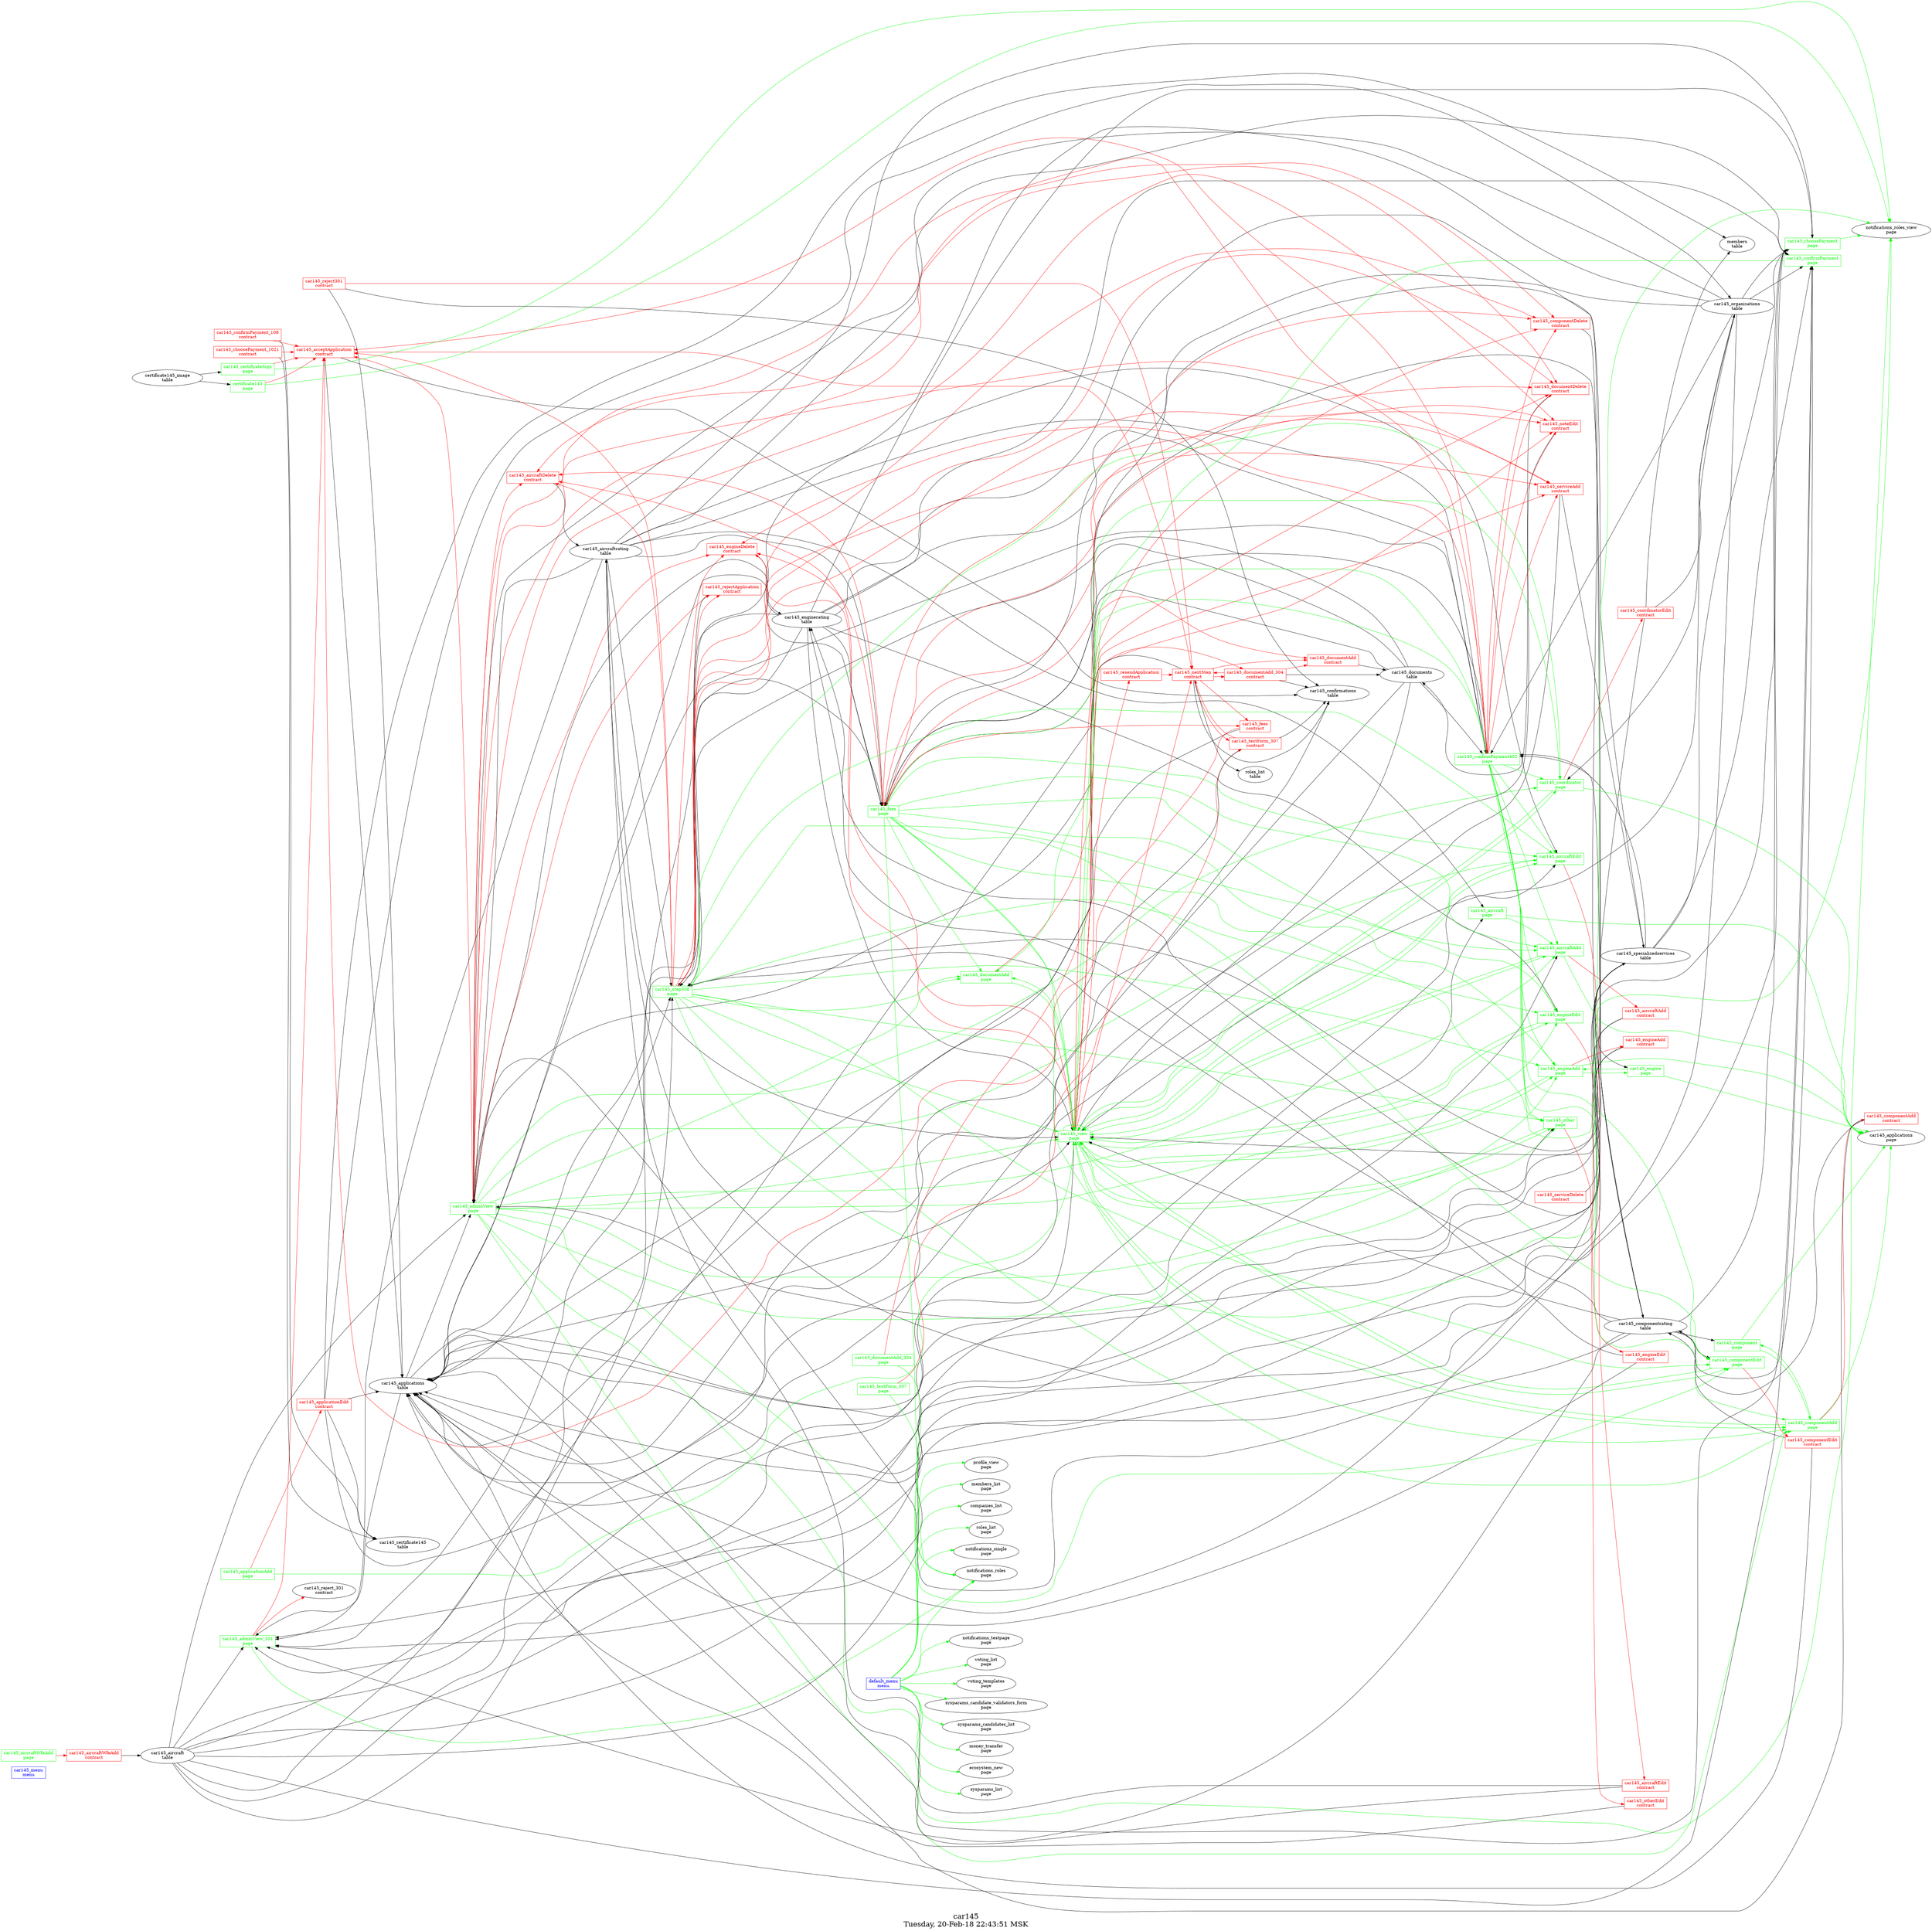 digraph G {
fontsize="24.0";
label="car145\nTuesday, 20-Feb-18 22:43:51 MSK";
nojustify=true;
ordering=out;
rankdir=LR;
size="30";
"car145_menu\nmenu" [color=blue, fontcolor=blue, group=menus, shape=record];
"default_menu\nmenu" -> "profile_view\npage"  [ color=green ]
"default_menu\nmenu" -> "members_list\npage"  [ color=green ]
"default_menu\nmenu" -> "companies_list\npage"  [ color=green ]
"default_menu\nmenu" -> "roles_list\npage"  [ color=green ]
"default_menu\nmenu" -> "notifications_single\npage"  [ color=green ]
"default_menu\nmenu" -> "notifications_roles\npage"  [ color=green ]
"default_menu\nmenu" -> "notifications_testpage\npage"  [ color=green ]
"default_menu\nmenu" -> "voting_list\npage"  [ color=green ]
"default_menu\nmenu" -> "voting_templates\npage"  [ color=green ]
"default_menu\nmenu" -> "sysparams_candidate_validators_form\npage"  [ color=green ]
"default_menu\nmenu" -> "sysparams_candidates_list\npage"  [ color=green ]
"default_menu\nmenu" -> "money_transfer\npage"  [ color=green ]
"default_menu\nmenu" -> "ecosystem_new\npage"  [ color=green ]
"default_menu\nmenu" -> "sysparams_list\npage"  [ color=green ]
"default_menu\nmenu" [color=blue, fontcolor=blue, group=menus, shape=record];
"car145_adminView\npage" -> "car145_aircraftDelete\ncontract"  [ color=red ]
"car145_adminView\npage" -> "car145_engineDelete\ncontract"  [ color=red ]
"car145_adminView\npage" -> "car145_componentDelete\ncontract"  [ color=red ]
"car145_adminView\npage" -> "car145_serviceAdd\ncontract"  [ color=red ]
"car145_adminView\npage" -> "car145_documentDelete\ncontract"  [ color=red ]
"car145_adminView\npage" -> "car145_noteEdit\ncontract"  [ color=red ]
"car145_adminView\npage" -> "car145_acceptApplication\ncontract"  [ color=red ]
"car145_adminView\npage" -> "car145_rejectApplication\ncontract"  [ color=red ]
"car145_applications\ntable" -> "car145_adminView\npage"  [ color="" ]
"car145_organizations\ntable" -> "car145_adminView\npage"  [ color="" ]
"car145_aircraftrating\ntable" -> "car145_adminView\npage"  [ color="" ]
"car145_aircraft\ntable" -> "car145_adminView\npage"  [ color="" ]
"car145_enginerating\ntable" -> "car145_adminView\npage"  [ color="" ]
"car145_componentrating\ntable" -> "car145_adminView\npage"  [ color="" ]
"car145_specializedservices\ntable" -> "car145_adminView\npage"  [ color="" ]
"car145_documents\ntable" -> "car145_adminView\npage"  [ color="" ]
"car145_adminView\npage" -> "car145_coordinator\npage"  [ color=green ]
"car145_adminView\npage" -> "car145_aircraftEdit\npage"  [ color=green ]
"car145_adminView\npage" -> "car145_aircraftAdd\npage"  [ color=green ]
"car145_adminView\npage" -> "car145_engineEdit\npage"  [ color=green ]
"car145_adminView\npage" -> "car145_engineAdd\npage"  [ color=green ]
"car145_adminView\npage" -> "car145_componentEdit\npage"  [ color=green ]
"car145_adminView\npage" -> "car145_componentAdd\npage"  [ color=green ]
"car145_adminView\npage" -> "car145_view\npage"  [ color=green ]
"car145_adminView\npage" -> "car145_other\npage"  [ color=green ]
"car145_adminView\npage" -> "car145_documentAdd\npage"  [ color=green ]
"car145_adminView\npage" -> "notifications_roles_view\npage"  [ color=green ]
"car145_adminView\npage" [color=green, fontcolor=green, group=pages, shape=record];
"car145_adminView_301\npage" -> "car145_acceptApplication\ncontract"  [ color=red ]
"car145_adminView_301\npage" -> "car145_reject_301\ncontract"  [ color=red ]
"car145_applications\ntable" -> "car145_adminView_301\npage"  [ color="" ]
"car145_organizations\ntable" -> "car145_adminView_301\npage"  [ color="" ]
"car145_aircraftrating\ntable" -> "car145_adminView_301\npage"  [ color="" ]
"car145_aircraft\ntable" -> "car145_adminView_301\npage"  [ color="" ]
"car145_enginerating\ntable" -> "car145_adminView_301\npage"  [ color="" ]
"car145_componentrating\ntable" -> "car145_adminView_301\npage"  [ color="" ]
"car145_specializedservices\ntable" -> "car145_adminView_301\npage"  [ color="" ]
"car145_documents\ntable" -> "car145_adminView_301\npage"  [ color="" ]
"car145_adminView_301\npage" -> "notifications_roles\npage"  [ color=green ]
"car145_adminView_301\npage" [color=green, fontcolor=green, group=pages, shape=record];
"car145_aircraftrating\ntable" -> "car145_aircraft\npage"  [ color="" ]
"car145_aircraft\ntable" -> "car145_aircraft\npage"  [ color="" ]
"car145_aircraft\npage" -> "car145_applications\npage"  [ color=green ]
"car145_aircraft\npage" -> "car145_aircraftAdd\npage"  [ color=green ]
"car145_aircraft\npage" [color=green, fontcolor=green, group=pages, shape=record];
"car145_aircraftAdd\npage" -> "car145_aircraftAdd\ncontract"  [ color=red ]
"car145_aircraft\ntable" -> "car145_aircraftAdd\npage"  [ color="" ]
"car145_aircraftAdd\npage" -> "car145_applications\npage"  [ color=green ]
"car145_aircraftAdd\npage" -> "car145_view\npage"  [ color=green ]
"car145_aircraftAdd\npage" [color=green, fontcolor=green, group=pages, shape=record];
"car145_aircraftEdit\npage" -> "car145_aircraftEdit\ncontract"  [ color=red ]
"car145_aircraftrating\ntable" -> "car145_aircraftEdit\npage"  [ color="" ]
"car145_aircraft\ntable" -> "car145_aircraftEdit\npage"  [ color="" ]
"car145_aircraftEdit\npage" -> "car145_view\npage"  [ color=green ]
"car145_aircraftEdit\npage" [color=green, fontcolor=green, group=pages, shape=record];
"car145_aircraftWfeAdd\npage" -> "car145_aircraftWfeAdd\ncontract"  [ color=red ]
"car145_aircraftWfeAdd\npage" [color=green, fontcolor=green, group=pages, shape=record];
"car145_applicationAdd\npage" -> "car145_applicationEdit\ncontract"  [ color=red ]
"car145_applicationAdd\npage" -> "car145_view\npage"  [ color=green ]
"car145_applicationAdd\npage" [color=green, fontcolor=green, group=pages, shape=record];
"car145_certificateSign\npage" -> "car145_acceptApplication\ncontract"  [ color=red ]
"certificate145_image\ntable" -> "car145_certificateSign\npage"  [ color="" ]
"car145_certificateSign\npage" -> "notifications_roles_view\npage"  [ color=green ]
"car145_certificateSign\npage" [color=green, fontcolor=green, group=pages, shape=record];
"car145_applications\ntable" -> "car145_choosePayment\npage"  [ color="" ]
"car145_organizations\ntable" -> "car145_choosePayment\npage"  [ color="" ]
"car145_aircraftrating\ntable" -> "car145_choosePayment\npage"  [ color="" ]
"car145_aircraft\ntable" -> "car145_choosePayment\npage"  [ color="" ]
"car145_enginerating\ntable" -> "car145_choosePayment\npage"  [ color="" ]
"car145_componentrating\ntable" -> "car145_choosePayment\npage"  [ color="" ]
"car145_specializedservices\ntable" -> "car145_choosePayment\npage"  [ color="" ]
"car145_choosePayment\npage" -> "notifications_roles_view\npage"  [ color=green ]
"car145_choosePayment\npage" [color=green, fontcolor=green, group=pages, shape=record];
"car145_componentrating\ntable" -> "car145_component\npage"  [ color="" ]
"car145_component\npage" -> "car145_applications\npage"  [ color=green ]
"car145_component\npage" -> "car145_componentAdd\npage"  [ color=green ]
"car145_component\npage" [color=green, fontcolor=green, group=pages, shape=record];
"car145_componentAdd\npage" -> "car145_componentAdd\ncontract"  [ color=red ]
"car145_componentAdd\npage" -> "car145_applications\npage"  [ color=green ]
"car145_componentAdd\npage" -> "car145_component\npage"  [ color=green ]
"car145_componentAdd\npage" -> "car145_view\npage"  [ color=green ]
"car145_componentAdd\npage" [color=green, fontcolor=green, group=pages, shape=record];
"car145_componentEdit\npage" -> "car145_componentEdit\ncontract"  [ color=red ]
"car145_componentrating\ntable" -> "car145_componentEdit\npage"  [ color="" ]
"car145_componentEdit\npage" -> "car145_view\npage"  [ color=green ]
"car145_componentEdit\npage" [color=green, fontcolor=green, group=pages, shape=record];
"car145_applications\ntable" -> "car145_confirmPayment\npage"  [ color="" ]
"car145_organizations\ntable" -> "car145_confirmPayment\npage"  [ color="" ]
"car145_aircraftrating\ntable" -> "car145_confirmPayment\npage"  [ color="" ]
"car145_aircraft\ntable" -> "car145_confirmPayment\npage"  [ color="" ]
"car145_enginerating\ntable" -> "car145_confirmPayment\npage"  [ color="" ]
"car145_componentrating\ntable" -> "car145_confirmPayment\npage"  [ color="" ]
"car145_specializedservices\ntable" -> "car145_confirmPayment\npage"  [ color="" ]
"car145_confirmPayment\npage" -> "car145_view\npage"  [ color=green ]
"car145_confirmPayment\npage" [color=green, fontcolor=green, group=pages, shape=record];
"car145_confirmPayment402\npage" -> "car145_aircraftDelete\ncontract"  [ color=red ]
"car145_confirmPayment402\npage" -> "car145_engineDelete\ncontract"  [ color=red ]
"car145_confirmPayment402\npage" -> "car145_componentDelete\ncontract"  [ color=red ]
"car145_confirmPayment402\npage" -> "car145_serviceAdd\ncontract"  [ color=red ]
"car145_confirmPayment402\npage" -> "car145_documentDelete\ncontract"  [ color=red ]
"car145_confirmPayment402\npage" -> "car145_noteEdit\ncontract"  [ color=red ]
"car145_confirmPayment402\npage" -> "car145_acceptApplication\ncontract"  [ color=red ]
"car145_applications\ntable" -> "car145_confirmPayment402\npage"  [ color="" ]
"car145_organizations\ntable" -> "car145_confirmPayment402\npage"  [ color="" ]
"car145_aircraftrating\ntable" -> "car145_confirmPayment402\npage"  [ color="" ]
"car145_aircraft\ntable" -> "car145_confirmPayment402\npage"  [ color="" ]
"car145_enginerating\ntable" -> "car145_confirmPayment402\npage"  [ color="" ]
"car145_componentrating\ntable" -> "car145_confirmPayment402\npage"  [ color="" ]
"car145_specializedservices\ntable" -> "car145_confirmPayment402\npage"  [ color="" ]
"car145_documents\ntable" -> "car145_confirmPayment402\npage"  [ color="" ]
"car145_confirmPayment402\npage" -> "car145_coordinator\npage"  [ color=green ]
"car145_confirmPayment402\npage" -> "car145_aircraftEdit\npage"  [ color=green ]
"car145_confirmPayment402\npage" -> "car145_aircraftAdd\npage"  [ color=green ]
"car145_confirmPayment402\npage" -> "car145_engineEdit\npage"  [ color=green ]
"car145_confirmPayment402\npage" -> "car145_engineAdd\npage"  [ color=green ]
"car145_confirmPayment402\npage" -> "car145_componentEdit\npage"  [ color=green ]
"car145_confirmPayment402\npage" -> "car145_componentAdd\npage"  [ color=green ]
"car145_confirmPayment402\npage" -> "car145_view\npage"  [ color=green ]
"car145_confirmPayment402\npage" -> "car145_other\npage"  [ color=green ]
"car145_confirmPayment402\npage" -> "car145_documentAdd\npage"  [ color=green ]
"car145_confirmPayment402\npage" -> "notifications_roles_view\npage"  [ color=green ]
"car145_confirmPayment402\npage" [color=green, fontcolor=green, group=pages, shape=record];
"car145_coordinator\npage" -> "car145_coordinatorEdit\ncontract"  [ color=red ]
"car145_organizations\ntable" -> "car145_coordinator\npage"  [ color="" ]
"car145_coordinator\npage" -> "car145_applications\npage"  [ color=green ]
"car145_coordinator\npage" -> "car145_view\npage"  [ color=green ]
"car145_coordinator\npage" [color=green, fontcolor=green, group=pages, shape=record];
"car145_documentAdd\npage" -> "car145_documentAdd\ncontract"  [ color=red ]
"car145_documentAdd\npage" -> "car145_view\npage"  [ color=green ]
"car145_documentAdd\npage" [color=green, fontcolor=green, group=pages, shape=record];
"car145_documentAdd_304\npage" -> "car145_documentAdd_304\ncontract"  [ color=red ]
"car145_documentAdd_304\npage" -> "notifications_roles\npage"  [ color=green ]
"car145_documentAdd_304\npage" [color=green, fontcolor=green, group=pages, shape=record];
"car145_enginerating\ntable" -> "car145_engine\npage"  [ color="" ]
"car145_engine\npage" -> "car145_applications\npage"  [ color=green ]
"car145_engine\npage" -> "car145_engineAdd\npage"  [ color=green ]
"car145_engine\npage" [color=green, fontcolor=green, group=pages, shape=record];
"car145_engineAdd\npage" -> "car145_engineAdd\ncontract"  [ color=red ]
"car145_engineAdd\npage" -> "car145_applications\npage"  [ color=green ]
"car145_engineAdd\npage" -> "car145_engine\npage"  [ color=green ]
"car145_engineAdd\npage" -> "car145_view\npage"  [ color=green ]
"car145_engineAdd\npage" [color=green, fontcolor=green, group=pages, shape=record];
"car145_engineEdit\npage" -> "car145_engineEdit\ncontract"  [ color=red ]
"car145_enginerating\ntable" -> "car145_engineEdit\npage"  [ color="" ]
"car145_engineEdit\npage" -> "car145_view\npage"  [ color=green ]
"car145_engineEdit\npage" [color=green, fontcolor=green, group=pages, shape=record];
"car145_fees\npage" -> "car145_aircraftDelete\ncontract"  [ color=red ]
"car145_fees\npage" -> "car145_engineDelete\ncontract"  [ color=red ]
"car145_fees\npage" -> "car145_componentDelete\ncontract"  [ color=red ]
"car145_fees\npage" -> "car145_serviceAdd\ncontract"  [ color=red ]
"car145_fees\npage" -> "car145_documentDelete\ncontract"  [ color=red ]
"car145_fees\npage" -> "car145_noteEdit\ncontract"  [ color=red ]
"car145_fees\npage" -> "car145_fees\ncontract"  [ color=red ]
"car145_applications\ntable" -> "car145_fees\npage"  [ color="" ]
"car145_organizations\ntable" -> "car145_fees\npage"  [ color="" ]
"car145_aircraftrating\ntable" -> "car145_fees\npage"  [ color="" ]
"car145_aircraft\ntable" -> "car145_fees\npage"  [ color="" ]
"car145_enginerating\ntable" -> "car145_fees\npage"  [ color="" ]
"car145_componentrating\ntable" -> "car145_fees\npage"  [ color="" ]
"car145_specializedservices\ntable" -> "car145_fees\npage"  [ color="" ]
"car145_documents\ntable" -> "car145_fees\npage"  [ color="" ]
"car145_fees\npage" -> "car145_coordinator\npage"  [ color=green ]
"car145_fees\npage" -> "car145_aircraftEdit\npage"  [ color=green ]
"car145_fees\npage" -> "car145_aircraftAdd\npage"  [ color=green ]
"car145_fees\npage" -> "car145_engineEdit\npage"  [ color=green ]
"car145_fees\npage" -> "car145_engineAdd\npage"  [ color=green ]
"car145_fees\npage" -> "car145_componentEdit\npage"  [ color=green ]
"car145_fees\npage" -> "car145_componentAdd\npage"  [ color=green ]
"car145_fees\npage" -> "car145_view\npage"  [ color=green ]
"car145_fees\npage" -> "car145_other\npage"  [ color=green ]
"car145_fees\npage" -> "car145_documentAdd\npage"  [ color=green ]
"car145_fees\npage" -> "notifications_roles\npage"  [ color=green ]
"car145_fees\npage" [color=green, fontcolor=green, group=pages, shape=record];
"car145_other\npage" -> "car145_otherEdit\ncontract"  [ color=red ]
"car145_applications\ntable" -> "car145_other\npage"  [ color="" ]
"car145_other\npage" -> "car145_view\npage"  [ color=green ]
"car145_other\npage" [color=green, fontcolor=green, group=pages, shape=record];
"car145_step308\npage" -> "car145_aircraftDelete\ncontract"  [ color=red ]
"car145_step308\npage" -> "car145_engineDelete\ncontract"  [ color=red ]
"car145_step308\npage" -> "car145_componentDelete\ncontract"  [ color=red ]
"car145_step308\npage" -> "car145_serviceAdd\ncontract"  [ color=red ]
"car145_step308\npage" -> "car145_documentDelete\ncontract"  [ color=red ]
"car145_step308\npage" -> "car145_noteEdit\ncontract"  [ color=red ]
"car145_step308\npage" -> "car145_acceptApplication\ncontract"  [ color=red ]
"car145_step308\npage" -> "car145_rejectApplication\ncontract"  [ color=red ]
"car145_applications\ntable" -> "car145_step308\npage"  [ color="" ]
"car145_organizations\ntable" -> "car145_step308\npage"  [ color="" ]
"car145_aircraftrating\ntable" -> "car145_step308\npage"  [ color="" ]
"car145_aircraft\ntable" -> "car145_step308\npage"  [ color="" ]
"car145_enginerating\ntable" -> "car145_step308\npage"  [ color="" ]
"car145_componentrating\ntable" -> "car145_step308\npage"  [ color="" ]
"car145_specializedservices\ntable" -> "car145_step308\npage"  [ color="" ]
"car145_documents\ntable" -> "car145_step308\npage"  [ color="" ]
"car145_step308\npage" -> "car145_coordinator\npage"  [ color=green ]
"car145_step308\npage" -> "car145_aircraftEdit\npage"  [ color=green ]
"car145_step308\npage" -> "car145_aircraftAdd\npage"  [ color=green ]
"car145_step308\npage" -> "car145_engineEdit\npage"  [ color=green ]
"car145_step308\npage" -> "car145_engineAdd\npage"  [ color=green ]
"car145_step308\npage" -> "car145_componentEdit\npage"  [ color=green ]
"car145_step308\npage" -> "car145_componentAdd\npage"  [ color=green ]
"car145_step308\npage" -> "car145_view\npage"  [ color=green ]
"car145_step308\npage" -> "car145_other\npage"  [ color=green ]
"car145_step308\npage" -> "car145_documentAdd\npage"  [ color=green ]
"car145_step308\npage" -> "notifications_roles_view\npage"  [ color=green ]
"car145_step308\npage" [color=green, fontcolor=green, group=pages, shape=record];
"car145_textForm_307\npage" -> "car145_textForm_307\ncontract"  [ color=red ]
"car145_textForm_307\npage" -> "notifications_roles\npage"  [ color=green ]
"car145_textForm_307\npage" [color=green, fontcolor=green, group=pages, shape=record];
"car145_view\npage" -> "car145_aircraftDelete\ncontract"  [ color=red ]
"car145_view\npage" -> "car145_engineDelete\ncontract"  [ color=red ]
"car145_view\npage" -> "car145_componentDelete\ncontract"  [ color=red ]
"car145_view\npage" -> "car145_serviceAdd\ncontract"  [ color=red ]
"car145_view\npage" -> "car145_documentDelete\ncontract"  [ color=red ]
"car145_view\npage" -> "car145_noteEdit\ncontract"  [ color=red ]
"car145_view\npage" -> "car145_resendApplication\ncontract"  [ color=red ]
"car145_view\npage" -> "car145_nextStep\ncontract"  [ color=red ]
"car145_applications\ntable" -> "car145_view\npage"  [ color="" ]
"car145_organizations\ntable" -> "car145_view\npage"  [ color="" ]
"car145_aircraftrating\ntable" -> "car145_view\npage"  [ color="" ]
"car145_aircraft\ntable" -> "car145_view\npage"  [ color="" ]
"car145_enginerating\ntable" -> "car145_view\npage"  [ color="" ]
"car145_componentrating\ntable" -> "car145_view\npage"  [ color="" ]
"car145_specializedservices\ntable" -> "car145_view\npage"  [ color="" ]
"car145_documents\ntable" -> "car145_view\npage"  [ color="" ]
"car145_view\npage" -> "car145_coordinator\npage"  [ color=green ]
"car145_view\npage" -> "car145_aircraftEdit\npage"  [ color=green ]
"car145_view\npage" -> "car145_aircraftAdd\npage"  [ color=green ]
"car145_view\npage" -> "car145_engineEdit\npage"  [ color=green ]
"car145_view\npage" -> "car145_engineAdd\npage"  [ color=green ]
"car145_view\npage" -> "car145_componentEdit\npage"  [ color=green ]
"car145_view\npage" -> "car145_componentAdd\npage"  [ color=green ]
"car145_view\npage" -> "car145_view\npage"  [ color=green ]
"car145_view\npage" -> "car145_other\npage"  [ color=green ]
"car145_view\npage" -> "car145_documentAdd\npage"  [ color=green ]
"car145_view\npage" [color=green, fontcolor=green, group=pages, shape=record];
"certificate145\npage" -> "car145_acceptApplication\ncontract"  [ color=red ]
"certificate145_image\ntable" -> "certificate145\npage"  [ color="" ]
"certificate145\npage" -> "notifications_roles_view\npage"  [ color=green ]
"certificate145\npage" [color=green, fontcolor=green, group=pages, shape=record];
"car145_acceptApplication\ncontract" -> "car145_nextStep\ncontract"  [ color=red ]
"car145_acceptApplication\ncontract" -> "car145_confirmations\ntable"  [ color="" ]
"car145_acceptApplication\ncontract" -> "car145_applications\ntable"  [ color="" ]
"car145_acceptApplication\ncontract" [color=red, fontcolor=red, group=contracts, shape=record];
"car145_aircraftAdd\ncontract" -> "car145_aircraftrating\ntable"  [ color="" ]
"car145_aircraftAdd\ncontract" -> "car145_applications\ntable"  [ color="" ]
"car145_aircraftAdd\ncontract" [color=red, fontcolor=red, group=contracts, shape=record];
"car145_aircraftDelete\ncontract" -> "car145_aircraftrating\ntable"  [ color="" ]
"car145_aircraftDelete\ncontract" [color=red, fontcolor=red, group=contracts, shape=record];
"car145_aircraftEdit\ncontract" -> "car145_aircraftrating\ntable"  [ color="" ]
"car145_aircraftEdit\ncontract" -> "car145_applications\ntable"  [ color="" ]
"car145_aircraftEdit\ncontract" [color=red, fontcolor=red, group=contracts, shape=record];
"car145_aircraftWfeAdd\ncontract" -> "car145_aircraft\ntable"  [ color="" ]
"car145_aircraftWfeAdd\ncontract" [color=red, fontcolor=red, group=contracts, shape=record];
"car145_applicationEdit\ncontract" -> "members\ntable"  [ color="" ]
"car145_applicationEdit\ncontract" -> "car145_organizations\ntable"  [ color="" ]
"car145_applicationEdit\ncontract" -> "car145_applications\ntable"  [ color="" ]
"car145_applicationEdit\ncontract" -> "car145_certificate145\ntable"  [ color="" ]
"car145_applicationEdit\ncontract" -> "car145_confirmations\ntable"  [ color="" ]
"car145_applicationEdit\ncontract" [color=red, fontcolor=red, group=contracts, shape=record];
"car145_choosePayment_1021\ncontract" -> "car145_acceptApplication\ncontract"  [ color=red ]
"car145_choosePayment_1021\ncontract" -> "car145_certificate145\ntable"  [ color="" ]
"car145_choosePayment_1021\ncontract" [color=red, fontcolor=red, group=contracts, shape=record];
"car145_componentAdd\ncontract" -> "car145_componentrating\ntable"  [ color="" ]
"car145_componentAdd\ncontract" -> "car145_applications\ntable"  [ color="" ]
"car145_componentAdd\ncontract" [color=red, fontcolor=red, group=contracts, shape=record];
"car145_componentDelete\ncontract" -> "car145_componentrating\ntable"  [ color="" ]
"car145_componentDelete\ncontract" [color=red, fontcolor=red, group=contracts, shape=record];
"car145_componentEdit\ncontract" -> "car145_componentrating\ntable"  [ color="" ]
"car145_componentEdit\ncontract" -> "car145_applications\ntable"  [ color="" ]
"car145_componentEdit\ncontract" [color=red, fontcolor=red, group=contracts, shape=record];
"car145_confirmPayment_106\ncontract" -> "car145_acceptApplication\ncontract"  [ color=red ]
"car145_confirmPayment_106\ncontract" -> "car145_certificate145\ntable"  [ color="" ]
"car145_confirmPayment_106\ncontract" [color=red, fontcolor=red, group=contracts, shape=record];
"car145_coordinatorEdit\ncontract" -> "members\ntable"  [ color="" ]
"car145_coordinatorEdit\ncontract" -> "car145_organizations\ntable"  [ color="" ]
"car145_coordinatorEdit\ncontract" -> "car145_applications\ntable"  [ color="" ]
"car145_coordinatorEdit\ncontract" [color=red, fontcolor=red, group=contracts, shape=record];
"car145_documentAdd\ncontract" -> "car145_documents\ntable"  [ color="" ]
"car145_documentAdd\ncontract" [color=red, fontcolor=red, group=contracts, shape=record];
"car145_documentAdd_304\ncontract" -> "car145_documentAdd\ncontract"  [ color=red ]
"car145_documentAdd_304\ncontract" -> "car145_nextStep\ncontract"  [ color=red ]
"car145_documentAdd_304\ncontract" -> "car145_documents\ntable"  [ color="" ]
"car145_documentAdd_304\ncontract" -> "car145_confirmations\ntable"  [ color="" ]
"car145_documentAdd_304\ncontract" [color=red, fontcolor=red, group=contracts, shape=record];
"car145_documentDelete\ncontract" -> "car145_documents\ntable"  [ color="" ]
"car145_documentDelete\ncontract" [color=red, fontcolor=red, group=contracts, shape=record];
"car145_engineAdd\ncontract" -> "car145_enginerating\ntable"  [ color="" ]
"car145_engineAdd\ncontract" -> "car145_applications\ntable"  [ color="" ]
"car145_engineAdd\ncontract" [color=red, fontcolor=red, group=contracts, shape=record];
"car145_engineDelete\ncontract" -> "car145_enginerating\ntable"  [ color="" ]
"car145_engineDelete\ncontract" [color=red, fontcolor=red, group=contracts, shape=record];
"car145_engineEdit\ncontract" -> "car145_enginerating\ntable"  [ color="" ]
"car145_engineEdit\ncontract" -> "car145_applications\ntable"  [ color="" ]
"car145_engineEdit\ncontract" [color=red, fontcolor=red, group=contracts, shape=record];
"car145_fees\ncontract" -> "car145_acceptApplication\ncontract"  [ color=red ]
"car145_fees\ncontract" -> "car145_applications\ntable"  [ color="" ]
"car145_fees\ncontract" [color=red, fontcolor=red, group=contracts, shape=record];
"car145_nextStep\ncontract" -> "car145_documentAdd\ncontract"  [ color=red ]
"car145_nextStep\ncontract" -> "car145_documentAdd_304\ncontract"  [ color=red ]
"car145_nextStep\ncontract" -> "car145_fees\ncontract"  [ color=red ]
"car145_nextStep\ncontract" -> "car145_textForm_307\ncontract"  [ color=red ]
"car145_nextStep\ncontract" -> "car145_confirmations\ntable"  [ color="" ]
"car145_nextStep\ncontract" -> "roles_list\ntable"  [ color="" ]
"car145_nextStep\ncontract" -> "car145_applications\ntable"  [ color="" ]
"car145_nextStep\ncontract" [color=red, fontcolor=red, group=contracts, shape=record];
"car145_noteEdit\ncontract" -> "car145_applications\ntable"  [ color="" ]
"car145_noteEdit\ncontract" [color=red, fontcolor=red, group=contracts, shape=record];
"car145_otherEdit\ncontract" -> "car145_applications\ntable"  [ color="" ]
"car145_otherEdit\ncontract" [color=red, fontcolor=red, group=contracts, shape=record];
"car145_reject301\ncontract" -> "car145_nextStep\ncontract"  [ color=red ]
"car145_reject301\ncontract" -> "car145_confirmations\ntable"  [ color="" ]
"car145_reject301\ncontract" -> "car145_applications\ntable"  [ color="" ]
"car145_reject301\ncontract" [color=red, fontcolor=red, group=contracts, shape=record];
"car145_rejectApplication\ncontract" -> "car145_applications\ntable"  [ color="" ]
"car145_rejectApplication\ncontract" [color=red, fontcolor=red, group=contracts, shape=record];
"car145_resendApplication\ncontract" -> "car145_nextStep\ncontract"  [ color=red ]
"car145_resendApplication\ncontract" [color=red, fontcolor=red, group=contracts, shape=record];
"car145_serviceAdd\ncontract" -> "car145_specializedservices\ntable"  [ color="" ]
"car145_serviceAdd\ncontract" -> "car145_applications\ntable"  [ color="" ]
"car145_serviceAdd\ncontract" [color=red, fontcolor=red, group=contracts, shape=record];
"car145_serviceDelete\ncontract" -> "car145_specializedservices\ntable"  [ color="" ]
"car145_serviceDelete\ncontract" [color=red, fontcolor=red, group=contracts, shape=record];
"car145_textForm_307\ncontract" -> "car145_nextStep\ncontract"  [ color=red ]
"car145_textForm_307\ncontract" -> "car145_confirmations\ntable"  [ color="" ]
"car145_textForm_307\ncontract" -> "car145_applications\ntable"  [ color="" ]
"car145_textForm_307\ncontract" [color=red, fontcolor=red, group=contracts, shape=record];
"car145_aircraft\ntable" [color="", fontcolor="", group=tables, shape=""];
"car145_aircraftrating\ntable" [color="", fontcolor="", group=tables, shape=""];
"car145_applications\ntable" [color="", fontcolor="", group=tables, shape=""];
"car145_certificate145\ntable" [color="", fontcolor="", group=tables, shape=""];
"car145_componentrating\ntable" [color="", fontcolor="", group=tables, shape=""];
"car145_confirmations\ntable" [color="", fontcolor="", group=tables, shape=""];
"car145_documents\ntable" [color="", fontcolor="", group=tables, shape=""];
"car145_enginerating\ntable" [color="", fontcolor="", group=tables, shape=""];
"car145_organizations\ntable" [color="", fontcolor="", group=tables, shape=""];
"car145_specializedservices\ntable" [color="", fontcolor="", group=tables, shape=""];
"certificate145_image\ntable" [color="", fontcolor="", group=tables, shape=""];
}
